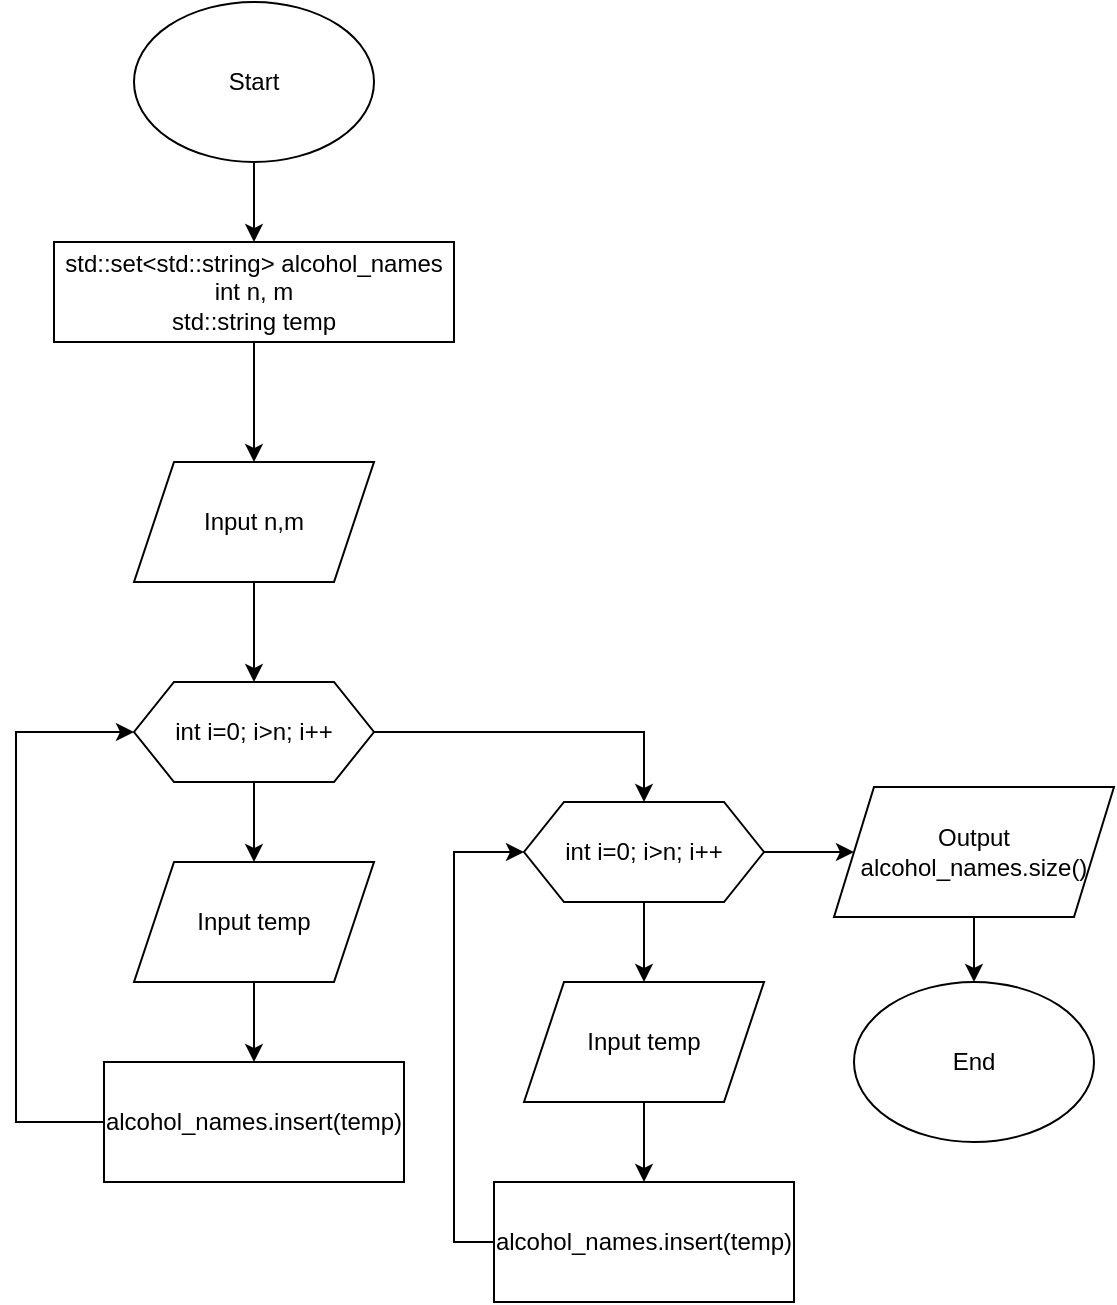 <mxfile version="24.9.3">
  <diagram name="Page-1" id="uoajtI0jA8F4FchWMEZi">
    <mxGraphModel grid="1" page="1" gridSize="10" guides="1" tooltips="1" connect="1" arrows="1" fold="1" pageScale="1" pageWidth="850" pageHeight="1100" math="0" shadow="0">
      <root>
        <mxCell id="0" />
        <mxCell id="1" parent="0" />
        <mxCell id="ES0y3w6Y1hCYO5DN3A6W-3" value="" style="edgeStyle=orthogonalEdgeStyle;rounded=0;orthogonalLoop=1;jettySize=auto;html=1;" edge="1" parent="1" source="ES0y3w6Y1hCYO5DN3A6W-1" target="ES0y3w6Y1hCYO5DN3A6W-2">
          <mxGeometry relative="1" as="geometry" />
        </mxCell>
        <mxCell id="ES0y3w6Y1hCYO5DN3A6W-1" value="Start" style="ellipse;whiteSpace=wrap;html=1;" vertex="1" parent="1">
          <mxGeometry x="360" y="40" width="120" height="80" as="geometry" />
        </mxCell>
        <mxCell id="ES0y3w6Y1hCYO5DN3A6W-5" value="" style="edgeStyle=orthogonalEdgeStyle;rounded=0;orthogonalLoop=1;jettySize=auto;html=1;" edge="1" parent="1" source="ES0y3w6Y1hCYO5DN3A6W-2">
          <mxGeometry relative="1" as="geometry">
            <mxPoint x="420" y="270" as="targetPoint" />
          </mxGeometry>
        </mxCell>
        <mxCell id="ES0y3w6Y1hCYO5DN3A6W-2" value="&lt;div&gt;std::set&amp;lt;std::string&amp;gt; alcohol_names&lt;/div&gt;&lt;div&gt;int n, m&lt;/div&gt;&lt;div&gt;std::string temp&lt;br&gt;&lt;/div&gt;" style="rounded=0;whiteSpace=wrap;html=1;" vertex="1" parent="1">
          <mxGeometry x="320" y="160" width="200" height="50" as="geometry" />
        </mxCell>
        <mxCell id="ES0y3w6Y1hCYO5DN3A6W-10" value="" style="edgeStyle=orthogonalEdgeStyle;rounded=0;orthogonalLoop=1;jettySize=auto;html=1;" edge="1" parent="1" source="ES0y3w6Y1hCYO5DN3A6W-4" target="ES0y3w6Y1hCYO5DN3A6W-9">
          <mxGeometry relative="1" as="geometry" />
        </mxCell>
        <mxCell id="ES0y3w6Y1hCYO5DN3A6W-15" value="" style="edgeStyle=orthogonalEdgeStyle;rounded=0;orthogonalLoop=1;jettySize=auto;html=1;" edge="1" parent="1" source="ES0y3w6Y1hCYO5DN3A6W-4" target="ES0y3w6Y1hCYO5DN3A6W-14">
          <mxGeometry relative="1" as="geometry" />
        </mxCell>
        <mxCell id="ES0y3w6Y1hCYO5DN3A6W-4" value="int i=0; i&amp;gt;n; i++" style="shape=hexagon;perimeter=hexagonPerimeter2;whiteSpace=wrap;html=1;fixedSize=1;" vertex="1" parent="1">
          <mxGeometry x="360" y="380" width="120" height="50" as="geometry" />
        </mxCell>
        <mxCell id="ES0y3w6Y1hCYO5DN3A6W-8" value="" style="edgeStyle=orthogonalEdgeStyle;rounded=0;orthogonalLoop=1;jettySize=auto;html=1;" edge="1" parent="1" source="ES0y3w6Y1hCYO5DN3A6W-6" target="ES0y3w6Y1hCYO5DN3A6W-4">
          <mxGeometry relative="1" as="geometry" />
        </mxCell>
        <mxCell id="ES0y3w6Y1hCYO5DN3A6W-6" value="Input n,m" style="shape=parallelogram;perimeter=parallelogramPerimeter;whiteSpace=wrap;html=1;fixedSize=1;" vertex="1" parent="1">
          <mxGeometry x="360" y="270" width="120" height="60" as="geometry" />
        </mxCell>
        <mxCell id="ES0y3w6Y1hCYO5DN3A6W-12" value="" style="edgeStyle=orthogonalEdgeStyle;rounded=0;orthogonalLoop=1;jettySize=auto;html=1;" edge="1" parent="1" source="ES0y3w6Y1hCYO5DN3A6W-9" target="ES0y3w6Y1hCYO5DN3A6W-11">
          <mxGeometry relative="1" as="geometry" />
        </mxCell>
        <mxCell id="ES0y3w6Y1hCYO5DN3A6W-9" value="Input temp" style="shape=parallelogram;perimeter=parallelogramPerimeter;whiteSpace=wrap;html=1;fixedSize=1;" vertex="1" parent="1">
          <mxGeometry x="360" y="470" width="120" height="60" as="geometry" />
        </mxCell>
        <mxCell id="ES0y3w6Y1hCYO5DN3A6W-13" style="edgeStyle=orthogonalEdgeStyle;rounded=0;orthogonalLoop=1;jettySize=auto;html=1;entryX=0;entryY=0.5;entryDx=0;entryDy=0;" edge="1" parent="1" source="ES0y3w6Y1hCYO5DN3A6W-11" target="ES0y3w6Y1hCYO5DN3A6W-4">
          <mxGeometry relative="1" as="geometry">
            <mxPoint x="300" y="400" as="targetPoint" />
            <Array as="points">
              <mxPoint x="301" y="600" />
              <mxPoint x="301" y="405" />
            </Array>
          </mxGeometry>
        </mxCell>
        <mxCell id="ES0y3w6Y1hCYO5DN3A6W-11" value="alcohol_names.insert(temp)" style="rounded=0;whiteSpace=wrap;html=1;" vertex="1" parent="1">
          <mxGeometry x="345" y="570" width="150" height="60" as="geometry" />
        </mxCell>
        <mxCell id="ES0y3w6Y1hCYO5DN3A6W-17" value="" style="edgeStyle=orthogonalEdgeStyle;rounded=0;orthogonalLoop=1;jettySize=auto;html=1;" edge="1" parent="1" source="ES0y3w6Y1hCYO5DN3A6W-14" target="ES0y3w6Y1hCYO5DN3A6W-16">
          <mxGeometry relative="1" as="geometry" />
        </mxCell>
        <mxCell id="ES0y3w6Y1hCYO5DN3A6W-25" value="" style="edgeStyle=orthogonalEdgeStyle;rounded=0;orthogonalLoop=1;jettySize=auto;html=1;" edge="1" parent="1" source="ES0y3w6Y1hCYO5DN3A6W-14" target="ES0y3w6Y1hCYO5DN3A6W-24">
          <mxGeometry relative="1" as="geometry" />
        </mxCell>
        <mxCell id="ES0y3w6Y1hCYO5DN3A6W-14" value="int i=0; i&amp;gt;n; i++" style="shape=hexagon;perimeter=hexagonPerimeter2;whiteSpace=wrap;html=1;fixedSize=1;" vertex="1" parent="1">
          <mxGeometry x="555" y="440" width="120" height="50" as="geometry" />
        </mxCell>
        <mxCell id="ES0y3w6Y1hCYO5DN3A6W-19" value="" style="edgeStyle=orthogonalEdgeStyle;rounded=0;orthogonalLoop=1;jettySize=auto;html=1;" edge="1" parent="1" source="ES0y3w6Y1hCYO5DN3A6W-16" target="ES0y3w6Y1hCYO5DN3A6W-18">
          <mxGeometry relative="1" as="geometry" />
        </mxCell>
        <mxCell id="ES0y3w6Y1hCYO5DN3A6W-16" value="Input temp" style="shape=parallelogram;perimeter=parallelogramPerimeter;whiteSpace=wrap;html=1;fixedSize=1;" vertex="1" parent="1">
          <mxGeometry x="555" y="530" width="120" height="60" as="geometry" />
        </mxCell>
        <mxCell id="ES0y3w6Y1hCYO5DN3A6W-22" style="edgeStyle=orthogonalEdgeStyle;rounded=0;orthogonalLoop=1;jettySize=auto;html=1;entryX=0;entryY=0.5;entryDx=0;entryDy=0;" edge="1" parent="1" source="ES0y3w6Y1hCYO5DN3A6W-18" target="ES0y3w6Y1hCYO5DN3A6W-14">
          <mxGeometry relative="1" as="geometry">
            <Array as="points">
              <mxPoint x="520" y="660" />
              <mxPoint x="520" y="465" />
            </Array>
          </mxGeometry>
        </mxCell>
        <mxCell id="ES0y3w6Y1hCYO5DN3A6W-18" value="alcohol_names.insert(temp)" style="rounded=0;whiteSpace=wrap;html=1;" vertex="1" parent="1">
          <mxGeometry x="540" y="630" width="150" height="60" as="geometry" />
        </mxCell>
        <mxCell id="ES0y3w6Y1hCYO5DN3A6W-26" style="edgeStyle=orthogonalEdgeStyle;rounded=0;orthogonalLoop=1;jettySize=auto;html=1;" edge="1" parent="1" source="ES0y3w6Y1hCYO5DN3A6W-24" target="ES0y3w6Y1hCYO5DN3A6W-27">
          <mxGeometry relative="1" as="geometry">
            <mxPoint x="780" y="550" as="targetPoint" />
          </mxGeometry>
        </mxCell>
        <mxCell id="ES0y3w6Y1hCYO5DN3A6W-24" value="Output alcohol_names.size()" style="shape=parallelogram;perimeter=parallelogramPerimeter;whiteSpace=wrap;html=1;fixedSize=1;" vertex="1" parent="1">
          <mxGeometry x="710" y="432.5" width="140" height="65" as="geometry" />
        </mxCell>
        <mxCell id="ES0y3w6Y1hCYO5DN3A6W-27" value="End" style="ellipse;whiteSpace=wrap;html=1;" vertex="1" parent="1">
          <mxGeometry x="720" y="530" width="120" height="80" as="geometry" />
        </mxCell>
      </root>
    </mxGraphModel>
  </diagram>
</mxfile>
